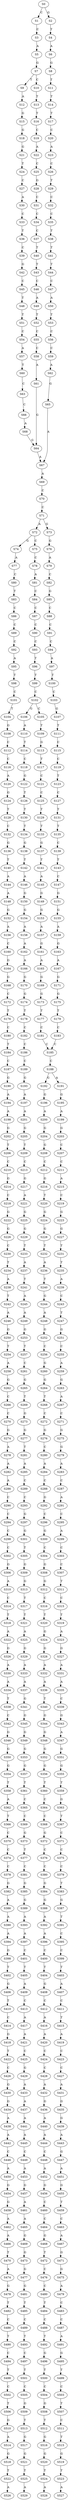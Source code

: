 strict digraph  {
	S0 -> S1 [ label = C ];
	S0 -> S2 [ label = G ];
	S1 -> S3 [ label = C ];
	S2 -> S4 [ label = T ];
	S3 -> S5 [ label = A ];
	S4 -> S6 [ label = A ];
	S5 -> S7 [ label = G ];
	S6 -> S8 [ label = G ];
	S7 -> S9 [ label = T ];
	S7 -> S10 [ label = C ];
	S8 -> S11 [ label = T ];
	S9 -> S12 [ label = A ];
	S10 -> S13 [ label = T ];
	S11 -> S14 [ label = T ];
	S12 -> S15 [ label = G ];
	S13 -> S16 [ label = T ];
	S14 -> S17 [ label = T ];
	S15 -> S18 [ label = G ];
	S16 -> S19 [ label = C ];
	S17 -> S20 [ label = C ];
	S18 -> S21 [ label = G ];
	S19 -> S22 [ label = A ];
	S20 -> S23 [ label = A ];
	S21 -> S24 [ label = T ];
	S22 -> S25 [ label = C ];
	S23 -> S26 [ label = C ];
	S24 -> S27 [ label = C ];
	S25 -> S28 [ label = G ];
	S26 -> S29 [ label = T ];
	S27 -> S30 [ label = A ];
	S28 -> S31 [ label = C ];
	S29 -> S32 [ label = C ];
	S30 -> S33 [ label = C ];
	S31 -> S34 [ label = C ];
	S32 -> S35 [ label = C ];
	S33 -> S36 [ label = T ];
	S34 -> S37 [ label = C ];
	S35 -> S38 [ label = T ];
	S36 -> S39 [ label = C ];
	S37 -> S40 [ label = T ];
	S38 -> S41 [ label = T ];
	S39 -> S42 [ label = G ];
	S40 -> S43 [ label = T ];
	S41 -> S44 [ label = T ];
	S42 -> S45 [ label = C ];
	S43 -> S46 [ label = C ];
	S44 -> S47 [ label = C ];
	S45 -> S48 [ label = T ];
	S46 -> S49 [ label = A ];
	S47 -> S50 [ label = A ];
	S48 -> S51 [ label = T ];
	S49 -> S52 [ label = T ];
	S50 -> S53 [ label = T ];
	S51 -> S54 [ label = C ];
	S52 -> S55 [ label = C ];
	S53 -> S56 [ label = C ];
	S54 -> S57 [ label = A ];
	S55 -> S58 [ label = C ];
	S56 -> S59 [ label = C ];
	S57 -> S60 [ label = T ];
	S58 -> S61 [ label = A ];
	S59 -> S62 [ label = A ];
	S60 -> S63 [ label = C ];
	S61 -> S64 [ label = G ];
	S62 -> S65 [ label = G ];
	S63 -> S66 [ label = C ];
	S64 -> S67 [ label = A ];
	S65 -> S67 [ label = A ];
	S66 -> S68 [ label = A ];
	S67 -> S69 [ label = A ];
	S68 -> S64 [ label = G ];
	S69 -> S70 [ label = C ];
	S70 -> S71 [ label = C ];
	S71 -> S72 [ label = A ];
	S71 -> S73 [ label = G ];
	S72 -> S74 [ label = G ];
	S72 -> S75 [ label = C ];
	S73 -> S76 [ label = G ];
	S74 -> S77 [ label = A ];
	S75 -> S78 [ label = C ];
	S76 -> S79 [ label = A ];
	S77 -> S80 [ label = C ];
	S78 -> S81 [ label = A ];
	S79 -> S82 [ label = C ];
	S80 -> S83 [ label = T ];
	S81 -> S84 [ label = C ];
	S82 -> S85 [ label = G ];
	S83 -> S86 [ label = C ];
	S84 -> S87 [ label = C ];
	S85 -> S88 [ label = C ];
	S86 -> S89 [ label = C ];
	S87 -> S90 [ label = C ];
	S88 -> S91 [ label = C ];
	S89 -> S92 [ label = C ];
	S90 -> S93 [ label = C ];
	S91 -> S94 [ label = C ];
	S92 -> S95 [ label = A ];
	S93 -> S96 [ label = T ];
	S94 -> S97 [ label = A ];
	S95 -> S98 [ label = T ];
	S96 -> S99 [ label = T ];
	S97 -> S100 [ label = T ];
	S98 -> S101 [ label = C ];
	S99 -> S102 [ label = C ];
	S100 -> S103 [ label = C ];
	S101 -> S104 [ label = T ];
	S102 -> S105 [ label = C ];
	S102 -> S106 [ label = G ];
	S103 -> S107 [ label = G ];
	S104 -> S108 [ label = G ];
	S105 -> S109 [ label = T ];
	S106 -> S110 [ label = A ];
	S107 -> S111 [ label = T ];
	S108 -> S112 [ label = C ];
	S109 -> S113 [ label = G ];
	S110 -> S114 [ label = T ];
	S111 -> S115 [ label = C ];
	S112 -> S116 [ label = C ];
	S113 -> S117 [ label = T ];
	S114 -> S118 [ label = C ];
	S115 -> S119 [ label = C ];
	S116 -> S120 [ label = A ];
	S117 -> S121 [ label = C ];
	S118 -> S122 [ label = G ];
	S119 -> S123 [ label = T ];
	S120 -> S124 [ label = G ];
	S121 -> S125 [ label = C ];
	S122 -> S126 [ label = T ];
	S123 -> S127 [ label = C ];
	S124 -> S128 [ label = T ];
	S125 -> S129 [ label = T ];
	S126 -> S130 [ label = T ];
	S127 -> S131 [ label = T ];
	S128 -> S132 [ label = C ];
	S129 -> S133 [ label = T ];
	S130 -> S134 [ label = T ];
	S131 -> S135 [ label = T ];
	S132 -> S136 [ label = G ];
	S133 -> S137 [ label = G ];
	S134 -> S138 [ label = G ];
	S135 -> S139 [ label = C ];
	S136 -> S140 [ label = T ];
	S137 -> S141 [ label = T ];
	S138 -> S142 [ label = T ];
	S139 -> S143 [ label = T ];
	S140 -> S144 [ label = A ];
	S141 -> S145 [ label = A ];
	S142 -> S146 [ label = A ];
	S143 -> S147 [ label = C ];
	S144 -> S148 [ label = A ];
	S145 -> S149 [ label = G ];
	S146 -> S150 [ label = G ];
	S147 -> S151 [ label = G ];
	S148 -> S152 [ label = G ];
	S149 -> S153 [ label = G ];
	S150 -> S154 [ label = G ];
	S151 -> S155 [ label = G ];
	S152 -> S156 [ label = A ];
	S153 -> S157 [ label = A ];
	S154 -> S158 [ label = A ];
	S155 -> S159 [ label = A ];
	S156 -> S160 [ label = C ];
	S157 -> S161 [ label = G ];
	S158 -> S162 [ label = A ];
	S159 -> S163 [ label = G ];
	S160 -> S164 [ label = G ];
	S161 -> S165 [ label = A ];
	S162 -> S166 [ label = A ];
	S163 -> S167 [ label = A ];
	S164 -> S168 [ label = G ];
	S165 -> S169 [ label = G ];
	S166 -> S170 [ label = G ];
	S167 -> S171 [ label = G ];
	S168 -> S172 [ label = C ];
	S169 -> S173 [ label = G ];
	S170 -> S174 [ label = G ];
	S171 -> S175 [ label = G ];
	S172 -> S176 [ label = T ];
	S173 -> S177 [ label = T ];
	S174 -> S178 [ label = T ];
	S175 -> S179 [ label = T ];
	S176 -> S180 [ label = C ];
	S177 -> S181 [ label = C ];
	S178 -> S182 [ label = C ];
	S179 -> S183 [ label = C ];
	S180 -> S184 [ label = T ];
	S181 -> S185 [ label = C ];
	S182 -> S186 [ label = C ];
	S183 -> S185 [ label = C ];
	S184 -> S187 [ label = C ];
	S185 -> S188 [ label = C ];
	S186 -> S189 [ label = C ];
	S187 -> S190 [ label = G ];
	S188 -> S191 [ label = A ];
	S188 -> S192 [ label = G ];
	S189 -> S193 [ label = G ];
	S190 -> S194 [ label = A ];
	S191 -> S195 [ label = G ];
	S192 -> S196 [ label = G ];
	S193 -> S197 [ label = A ];
	S194 -> S198 [ label = A ];
	S195 -> S199 [ label = A ];
	S196 -> S200 [ label = A ];
	S197 -> S201 [ label = A ];
	S198 -> S202 [ label = G ];
	S199 -> S203 [ label = G ];
	S200 -> S204 [ label = G ];
	S201 -> S205 [ label = G ];
	S202 -> S206 [ label = T ];
	S203 -> S207 [ label = C ];
	S204 -> S208 [ label = G ];
	S205 -> S209 [ label = T ];
	S206 -> S210 [ label = C ];
	S207 -> S211 [ label = C ];
	S208 -> S212 [ label = C ];
	S209 -> S213 [ label = C ];
	S210 -> S214 [ label = G ];
	S211 -> S215 [ label = A ];
	S212 -> S216 [ label = G ];
	S213 -> S217 [ label = G ];
	S214 -> S218 [ label = C ];
	S215 -> S219 [ label = C ];
	S216 -> S220 [ label = T ];
	S217 -> S221 [ label = A ];
	S218 -> S222 [ label = G ];
	S219 -> S223 [ label = G ];
	S220 -> S224 [ label = G ];
	S221 -> S225 [ label = G ];
	S222 -> S226 [ label = G ];
	S223 -> S227 [ label = G ];
	S224 -> S228 [ label = G ];
	S225 -> S229 [ label = G ];
	S226 -> S230 [ label = C ];
	S227 -> S231 [ label = T ];
	S228 -> S232 [ label = T ];
	S229 -> S233 [ label = T ];
	S230 -> S234 [ label = T ];
	S231 -> S235 [ label = T ];
	S232 -> S236 [ label = A ];
	S233 -> S237 [ label = A ];
	S234 -> S238 [ label = A ];
	S235 -> S239 [ label = A ];
	S236 -> S240 [ label = T ];
	S237 -> S241 [ label = T ];
	S238 -> S242 [ label = T ];
	S239 -> S243 [ label = C ];
	S240 -> S244 [ label = G ];
	S241 -> S245 [ label = A ];
	S242 -> S246 [ label = A ];
	S243 -> S247 [ label = T ];
	S244 -> S248 [ label = A ];
	S245 -> S249 [ label = A ];
	S246 -> S250 [ label = G ];
	S247 -> S251 [ label = G ];
	S248 -> S252 [ label = G ];
	S249 -> S253 [ label = G ];
	S250 -> S254 [ label = T ];
	S251 -> S255 [ label = C ];
	S252 -> S256 [ label = C ];
	S253 -> S257 [ label = T ];
	S254 -> S258 [ label = A ];
	S255 -> S259 [ label = A ];
	S256 -> S260 [ label = G ];
	S257 -> S261 [ label = C ];
	S258 -> S262 [ label = G ];
	S259 -> S263 [ label = G ];
	S260 -> S264 [ label = G ];
	S261 -> S265 [ label = G ];
	S262 -> S266 [ label = C ];
	S263 -> S267 [ label = A ];
	S264 -> S268 [ label = T ];
	S265 -> S269 [ label = T ];
	S266 -> S270 [ label = C ];
	S267 -> S271 [ label = C ];
	S268 -> S272 [ label = C ];
	S269 -> S273 [ label = G ];
	S270 -> S274 [ label = G ];
	S271 -> S275 [ label = G ];
	S272 -> S276 [ label = G ];
	S273 -> S277 [ label = G ];
	S274 -> S278 [ label = A ];
	S275 -> S279 [ label = G ];
	S276 -> S280 [ label = C ];
	S277 -> S281 [ label = T ];
	S278 -> S282 [ label = A ];
	S279 -> S283 [ label = A ];
	S280 -> S284 [ label = A ];
	S281 -> S285 [ label = A ];
	S282 -> S286 [ label = A ];
	S283 -> S287 [ label = C ];
	S284 -> S288 [ label = C ];
	S285 -> S289 [ label = C ];
	S286 -> S290 [ label = C ];
	S287 -> S291 [ label = A ];
	S288 -> S292 [ label = G ];
	S289 -> S293 [ label = C ];
	S290 -> S294 [ label = C ];
	S291 -> S295 [ label = C ];
	S292 -> S296 [ label = C ];
	S293 -> S297 [ label = G ];
	S294 -> S298 [ label = C ];
	S295 -> S299 [ label = A ];
	S296 -> S300 [ label = G ];
	S297 -> S301 [ label = G ];
	S298 -> S302 [ label = C ];
	S299 -> S303 [ label = C ];
	S300 -> S304 [ label = C ];
	S301 -> S305 [ label = T ];
	S302 -> S306 [ label = G ];
	S303 -> S307 [ label = C ];
	S304 -> S308 [ label = G ];
	S305 -> S309 [ label = G ];
	S306 -> S310 [ label = A ];
	S307 -> S311 [ label = T ];
	S308 -> S312 [ label = G ];
	S309 -> S313 [ label = G ];
	S310 -> S314 [ label = C ];
	S311 -> S315 [ label = C ];
	S312 -> S316 [ label = C ];
	S313 -> S317 [ label = T ];
	S314 -> S318 [ label = T ];
	S315 -> S319 [ label = T ];
	S316 -> S320 [ label = T ];
	S317 -> S321 [ label = T ];
	S318 -> S322 [ label = A ];
	S319 -> S323 [ label = A ];
	S320 -> S324 [ label = G ];
	S321 -> S325 [ label = A ];
	S322 -> S326 [ label = G ];
	S323 -> S327 [ label = G ];
	S324 -> S328 [ label = G ];
	S325 -> S329 [ label = G ];
	S326 -> S330 [ label = A ];
	S327 -> S331 [ label = A ];
	S328 -> S332 [ label = A ];
	S329 -> S333 [ label = A ];
	S330 -> S334 [ label = A ];
	S331 -> S335 [ label = A ];
	S332 -> S336 [ label = A ];
	S333 -> S337 [ label = A ];
	S334 -> S338 [ label = T ];
	S335 -> S339 [ label = C ];
	S336 -> S340 [ label = T ];
	S337 -> S341 [ label = G ];
	S338 -> S342 [ label = C ];
	S339 -> S343 [ label = G ];
	S340 -> S344 [ label = G ];
	S341 -> S345 [ label = G ];
	S342 -> S346 [ label = G ];
	S343 -> S347 [ label = A ];
	S344 -> S348 [ label = G ];
	S345 -> S349 [ label = G ];
	S346 -> S350 [ label = G ];
	S347 -> S351 [ label = G ];
	S348 -> S352 [ label = G ];
	S349 -> S353 [ label = G ];
	S350 -> S354 [ label = G ];
	S351 -> S355 [ label = G ];
	S352 -> S356 [ label = G ];
	S353 -> S357 [ label = G ];
	S354 -> S358 [ label = T ];
	S355 -> S359 [ label = T ];
	S356 -> S360 [ label = T ];
	S357 -> S361 [ label = T ];
	S358 -> S362 [ label = A ];
	S359 -> S363 [ label = G ];
	S360 -> S364 [ label = C ];
	S361 -> S365 [ label = C ];
	S362 -> S366 [ label = T ];
	S363 -> S367 [ label = T ];
	S364 -> S368 [ label = C ];
	S365 -> S369 [ label = C ];
	S366 -> S370 [ label = C ];
	S367 -> S371 [ label = C ];
	S368 -> S372 [ label = G ];
	S369 -> S373 [ label = G ];
	S370 -> S374 [ label = C ];
	S371 -> S375 [ label = C ];
	S372 -> S376 [ label = C ];
	S373 -> S377 [ label = T ];
	S374 -> S378 [ label = C ];
	S375 -> S379 [ label = C ];
	S376 -> S380 [ label = C ];
	S377 -> S381 [ label = C ];
	S378 -> S382 [ label = G ];
	S379 -> S383 [ label = T ];
	S380 -> S384 [ label = G ];
	S381 -> S385 [ label = G ];
	S382 -> S386 [ label = A ];
	S383 -> S387 [ label = G ];
	S384 -> S388 [ label = G ];
	S385 -> S389 [ label = G ];
	S386 -> S390 [ label = A ];
	S387 -> S391 [ label = T ];
	S388 -> S392 [ label = A ];
	S389 -> S393 [ label = A ];
	S390 -> S394 [ label = A ];
	S391 -> S395 [ label = C ];
	S392 -> S396 [ label = A ];
	S393 -> S397 [ label = A ];
	S394 -> S398 [ label = G ];
	S395 -> S399 [ label = C ];
	S396 -> S400 [ label = C ];
	S397 -> S401 [ label = C ];
	S398 -> S402 [ label = T ];
	S399 -> S403 [ label = T ];
	S400 -> S404 [ label = T ];
	S401 -> S405 [ label = T ];
	S402 -> S406 [ label = G ];
	S403 -> S407 [ label = A ];
	S404 -> S408 [ label = G ];
	S405 -> S409 [ label = A ];
	S406 -> S410 [ label = T ];
	S407 -> S411 [ label = C ];
	S408 -> S412 [ label = C ];
	S409 -> S413 [ label = C ];
	S410 -> S414 [ label = C ];
	S411 -> S415 [ label = T ];
	S412 -> S416 [ label = A ];
	S413 -> S417 [ label = A ];
	S414 -> S418 [ label = G ];
	S415 -> S419 [ label = A ];
	S416 -> S420 [ label = A ];
	S417 -> S421 [ label = A ];
	S418 -> S422 [ label = T ];
	S419 -> S423 [ label = C ];
	S420 -> S424 [ label = C ];
	S421 -> S425 [ label = C ];
	S422 -> S426 [ label = C ];
	S423 -> S427 [ label = C ];
	S424 -> S428 [ label = C ];
	S425 -> S429 [ label = G ];
	S426 -> S430 [ label = G ];
	S427 -> S431 [ label = A ];
	S428 -> S432 [ label = A ];
	S429 -> S433 [ label = A ];
	S430 -> S434 [ label = G ];
	S431 -> S435 [ label = G ];
	S432 -> S436 [ label = G ];
	S433 -> S437 [ label = A ];
	S434 -> S438 [ label = A ];
	S435 -> S439 [ label = G ];
	S436 -> S440 [ label = A ];
	S437 -> S441 [ label = A ];
	S438 -> S442 [ label = A ];
	S439 -> S443 [ label = A ];
	S440 -> S444 [ label = A ];
	S441 -> S445 [ label = A ];
	S442 -> S446 [ label = C ];
	S443 -> S447 [ label = G ];
	S444 -> S448 [ label = C ];
	S445 -> S449 [ label = C ];
	S446 -> S450 [ label = A ];
	S447 -> S451 [ label = A ];
	S448 -> S452 [ label = A ];
	S449 -> S453 [ label = A ];
	S450 -> S454 [ label = G ];
	S451 -> S455 [ label = G ];
	S452 -> S456 [ label = G ];
	S453 -> S457 [ label = G ];
	S454 -> S458 [ label = G ];
	S455 -> S459 [ label = T ];
	S456 -> S460 [ label = C ];
	S457 -> S461 [ label = A ];
	S458 -> S462 [ label = A ];
	S459 -> S463 [ label = C ];
	S460 -> S464 [ label = C ];
	S461 -> S465 [ label = A ];
	S462 -> S466 [ label = A ];
	S463 -> S467 [ label = A ];
	S464 -> S468 [ label = G ];
	S465 -> S469 [ label = G ];
	S466 -> S470 [ label = T ];
	S467 -> S471 [ label = G ];
	S468 -> S472 [ label = T ];
	S469 -> S473 [ label = G ];
	S470 -> S474 [ label = A ];
	S471 -> S475 [ label = G ];
	S472 -> S476 [ label = C ];
	S473 -> S477 [ label = G ];
	S474 -> S478 [ label = G ];
	S475 -> S479 [ label = A ];
	S476 -> S480 [ label = C ];
	S477 -> S481 [ label = G ];
	S478 -> S482 [ label = T ];
	S479 -> S483 [ label = C ];
	S480 -> S484 [ label = T ];
	S481 -> S485 [ label = T ];
	S482 -> S486 [ label = C ];
	S483 -> S487 [ label = C ];
	S484 -> S488 [ label = C ];
	S485 -> S489 [ label = C ];
	S486 -> S490 [ label = T ];
	S487 -> S491 [ label = A ];
	S488 -> S492 [ label = T ];
	S489 -> S493 [ label = T ];
	S490 -> S494 [ label = C ];
	S491 -> S495 [ label = G ];
	S492 -> S496 [ label = G ];
	S493 -> S497 [ label = C ];
	S494 -> S498 [ label = T ];
	S495 -> S499 [ label = T ];
	S496 -> S500 [ label = T ];
	S497 -> S501 [ label = T ];
	S498 -> S502 [ label = C ];
	S499 -> S503 [ label = C ];
	S500 -> S504 [ label = C ];
	S501 -> S505 [ label = C ];
	S502 -> S506 [ label = T ];
	S503 -> S507 [ label = T ];
	S504 -> S508 [ label = G ];
	S505 -> S509 [ label = G ];
	S506 -> S510 [ label = G ];
	S507 -> S511 [ label = C ];
	S508 -> S512 [ label = T ];
	S509 -> S513 [ label = T ];
	S510 -> S514 [ label = A ];
	S511 -> S515 [ label = T ];
	S512 -> S516 [ label = G ];
	S513 -> S517 [ label = G ];
	S514 -> S518 [ label = G ];
	S515 -> S519 [ label = G ];
	S516 -> S520 [ label = G ];
	S517 -> S521 [ label = G ];
	S518 -> S522 [ label = T ];
	S519 -> S523 [ label = T ];
	S520 -> S524 [ label = T ];
	S521 -> S525 [ label = T ];
	S522 -> S526 [ label = A ];
	S523 -> S527 [ label = A ];
	S524 -> S528 [ label = A ];
	S525 -> S529 [ label = A ];
}
